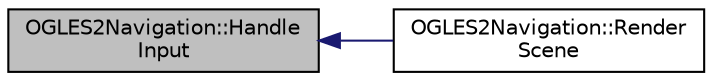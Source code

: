 digraph "OGLES2Navigation::HandleInput"
{
  edge [fontname="Helvetica",fontsize="10",labelfontname="Helvetica",labelfontsize="10"];
  node [fontname="Helvetica",fontsize="10",shape=record];
  rankdir="LR";
  Node1 [label="OGLES2Navigation::Handle\lInput",height=0.2,width=0.4,color="black", fillcolor="grey75", style="filled", fontcolor="black"];
  Node1 -> Node2 [dir="back",color="midnightblue",fontsize="10",style="solid",fontname="Helvetica"];
  Node2 [label="OGLES2Navigation::Render\lScene",height=0.2,width=0.4,color="black", fillcolor="white", style="filled",URL="$class_o_g_l_e_s2_navigation.html#a9cb124d8ade34220559eca3f2130fdeb"];
}
